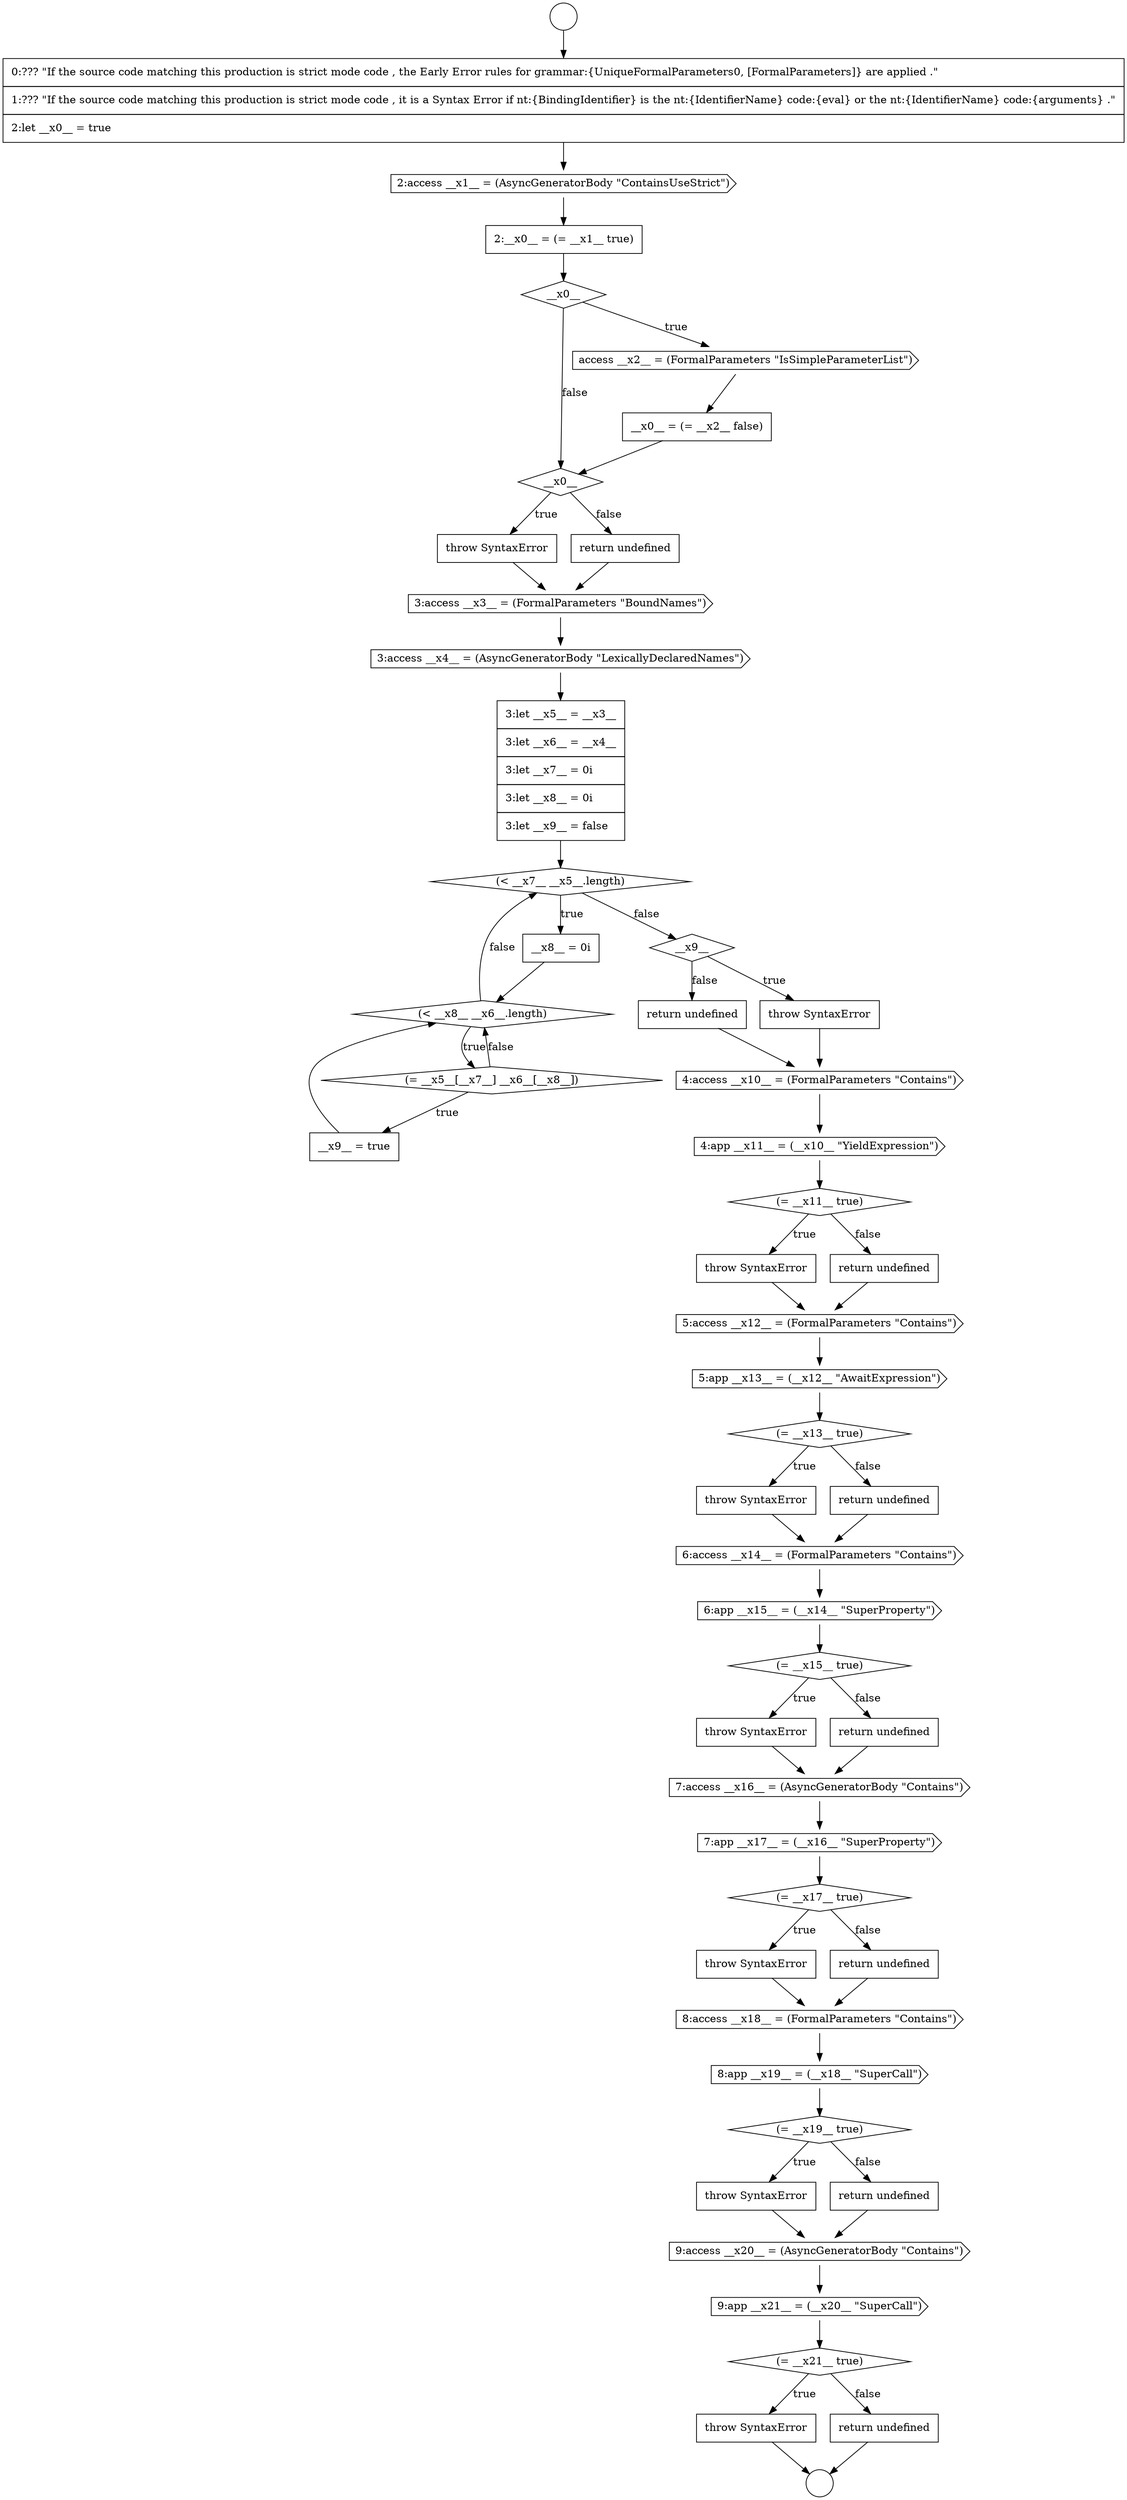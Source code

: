 digraph {
  node19575 [shape=none, margin=0, label=<<font color="black">
    <table border="0" cellborder="1" cellspacing="0" cellpadding="10">
      <tr><td align="left">return undefined</td></tr>
    </table>
  </font>> color="black" fillcolor="white" style=filled]
  node19561 [shape=none, margin=0, label=<<font color="black">
    <table border="0" cellborder="1" cellspacing="0" cellpadding="10">
      <tr><td align="left">__x0__ = (= __x2__ false)</td></tr>
    </table>
  </font>> color="black" fillcolor="white" style=filled]
  node19598 [shape=diamond, label=<<font color="black">(= __x19__ true)</font>> color="black" fillcolor="white" style=filled]
  node19583 [shape=diamond, label=<<font color="black">(= __x13__ true)</font>> color="black" fillcolor="white" style=filled]
  node19599 [shape=none, margin=0, label=<<font color="black">
    <table border="0" cellborder="1" cellspacing="0" cellpadding="10">
      <tr><td align="left">throw SyntaxError</td></tr>
    </table>
  </font>> color="black" fillcolor="white" style=filled]
  node19563 [shape=none, margin=0, label=<<font color="black">
    <table border="0" cellborder="1" cellspacing="0" cellpadding="10">
      <tr><td align="left">throw SyntaxError</td></tr>
    </table>
  </font>> color="black" fillcolor="white" style=filled]
  node19584 [shape=none, margin=0, label=<<font color="black">
    <table border="0" cellborder="1" cellspacing="0" cellpadding="10">
      <tr><td align="left">throw SyntaxError</td></tr>
    </table>
  </font>> color="black" fillcolor="white" style=filled]
  node19569 [shape=none, margin=0, label=<<font color="black">
    <table border="0" cellborder="1" cellspacing="0" cellpadding="10">
      <tr><td align="left">__x8__ = 0i</td></tr>
    </table>
  </font>> color="black" fillcolor="white" style=filled]
  node19592 [shape=cds, label=<<font color="black">7:app __x17__ = (__x16__ &quot;SuperProperty&quot;)</font>> color="black" fillcolor="white" style=filled]
  node19597 [shape=cds, label=<<font color="black">8:app __x19__ = (__x18__ &quot;SuperCall&quot;)</font>> color="black" fillcolor="white" style=filled]
  node19594 [shape=none, margin=0, label=<<font color="black">
    <table border="0" cellborder="1" cellspacing="0" cellpadding="10">
      <tr><td align="left">throw SyntaxError</td></tr>
    </table>
  </font>> color="black" fillcolor="white" style=filled]
  node19572 [shape=none, margin=0, label=<<font color="black">
    <table border="0" cellborder="1" cellspacing="0" cellpadding="10">
      <tr><td align="left">__x9__ = true</td></tr>
    </table>
  </font>> color="black" fillcolor="white" style=filled]
  node19582 [shape=cds, label=<<font color="black">5:app __x13__ = (__x12__ &quot;AwaitExpression&quot;)</font>> color="black" fillcolor="white" style=filled]
  node19565 [shape=cds, label=<<font color="black">3:access __x3__ = (FormalParameters &quot;BoundNames&quot;)</font>> color="black" fillcolor="white" style=filled]
  node19604 [shape=none, margin=0, label=<<font color="black">
    <table border="0" cellborder="1" cellspacing="0" cellpadding="10">
      <tr><td align="left">throw SyntaxError</td></tr>
    </table>
  </font>> color="black" fillcolor="white" style=filled]
  node19578 [shape=diamond, label=<<font color="black">(= __x11__ true)</font>> color="black" fillcolor="white" style=filled]
  node19557 [shape=cds, label=<<font color="black">2:access __x1__ = (AsyncGeneratorBody &quot;ContainsUseStrict&quot;)</font>> color="black" fillcolor="white" style=filled]
  node19589 [shape=none, margin=0, label=<<font color="black">
    <table border="0" cellborder="1" cellspacing="0" cellpadding="10">
      <tr><td align="left">throw SyntaxError</td></tr>
    </table>
  </font>> color="black" fillcolor="white" style=filled]
  node19591 [shape=cds, label=<<font color="black">7:access __x16__ = (AsyncGeneratorBody &quot;Contains&quot;)</font>> color="black" fillcolor="white" style=filled]
  node19585 [shape=none, margin=0, label=<<font color="black">
    <table border="0" cellborder="1" cellspacing="0" cellpadding="10">
      <tr><td align="left">return undefined</td></tr>
    </table>
  </font>> color="black" fillcolor="white" style=filled]
  node19595 [shape=none, margin=0, label=<<font color="black">
    <table border="0" cellborder="1" cellspacing="0" cellpadding="10">
      <tr><td align="left">return undefined</td></tr>
    </table>
  </font>> color="black" fillcolor="white" style=filled]
  node19571 [shape=diamond, label=<<font color="black">(= __x5__[__x7__] __x6__[__x8__])</font>> color="black" fillcolor="white" style=filled]
  node19556 [shape=none, margin=0, label=<<font color="black">
    <table border="0" cellborder="1" cellspacing="0" cellpadding="10">
      <tr><td align="left">0:??? &quot;If the source code matching this production is strict mode code , the Early Error rules for grammar:{UniqueFormalParameters0, [FormalParameters]} are applied .&quot;</td></tr>
      <tr><td align="left">1:??? &quot;If the source code matching this production is strict mode code , it is a Syntax Error if nt:{BindingIdentifier} is the nt:{IdentifierName} code:{eval} or the nt:{IdentifierName} code:{arguments} .&quot;</td></tr>
      <tr><td align="left">2:let __x0__ = true</td></tr>
    </table>
  </font>> color="black" fillcolor="white" style=filled]
  node19566 [shape=cds, label=<<font color="black">3:access __x4__ = (AsyncGeneratorBody &quot;LexicallyDeclaredNames&quot;)</font>> color="black" fillcolor="white" style=filled]
  node19588 [shape=diamond, label=<<font color="black">(= __x15__ true)</font>> color="black" fillcolor="white" style=filled]
  node19603 [shape=diamond, label=<<font color="black">(= __x21__ true)</font>> color="black" fillcolor="white" style=filled]
  node19579 [shape=none, margin=0, label=<<font color="black">
    <table border="0" cellborder="1" cellspacing="0" cellpadding="10">
      <tr><td align="left">throw SyntaxError</td></tr>
    </table>
  </font>> color="black" fillcolor="white" style=filled]
  node19562 [shape=diamond, label=<<font color="black">__x0__</font>> color="black" fillcolor="white" style=filled]
  node19596 [shape=cds, label=<<font color="black">8:access __x18__ = (FormalParameters &quot;Contains&quot;)</font>> color="black" fillcolor="white" style=filled]
  node19570 [shape=diamond, label=<<font color="black">(&lt; __x8__ __x6__.length)</font>> color="black" fillcolor="white" style=filled]
  node19555 [shape=circle label=" " color="black" fillcolor="white" style=filled]
  node19560 [shape=cds, label=<<font color="black">access __x2__ = (FormalParameters &quot;IsSimpleParameterList&quot;)</font>> color="black" fillcolor="white" style=filled]
  node19587 [shape=cds, label=<<font color="black">6:app __x15__ = (__x14__ &quot;SuperProperty&quot;)</font>> color="black" fillcolor="white" style=filled]
  node19602 [shape=cds, label=<<font color="black">9:app __x21__ = (__x20__ &quot;SuperCall&quot;)</font>> color="black" fillcolor="white" style=filled]
  node19580 [shape=none, margin=0, label=<<font color="black">
    <table border="0" cellborder="1" cellspacing="0" cellpadding="10">
      <tr><td align="left">return undefined</td></tr>
    </table>
  </font>> color="black" fillcolor="white" style=filled]
  node19567 [shape=none, margin=0, label=<<font color="black">
    <table border="0" cellborder="1" cellspacing="0" cellpadding="10">
      <tr><td align="left">3:let __x5__ = __x3__</td></tr>
      <tr><td align="left">3:let __x6__ = __x4__</td></tr>
      <tr><td align="left">3:let __x7__ = 0i</td></tr>
      <tr><td align="left">3:let __x8__ = 0i</td></tr>
      <tr><td align="left">3:let __x9__ = false</td></tr>
    </table>
  </font>> color="black" fillcolor="white" style=filled]
  node19574 [shape=none, margin=0, label=<<font color="black">
    <table border="0" cellborder="1" cellspacing="0" cellpadding="10">
      <tr><td align="left">throw SyntaxError</td></tr>
    </table>
  </font>> color="black" fillcolor="white" style=filled]
  node19593 [shape=diamond, label=<<font color="black">(= __x17__ true)</font>> color="black" fillcolor="white" style=filled]
  node19581 [shape=cds, label=<<font color="black">5:access __x12__ = (FormalParameters &quot;Contains&quot;)</font>> color="black" fillcolor="white" style=filled]
  node19554 [shape=circle label=" " color="black" fillcolor="white" style=filled]
  node19576 [shape=cds, label=<<font color="black">4:access __x10__ = (FormalParameters &quot;Contains&quot;)</font>> color="black" fillcolor="white" style=filled]
  node19559 [shape=diamond, label=<<font color="black">__x0__</font>> color="black" fillcolor="white" style=filled]
  node19600 [shape=none, margin=0, label=<<font color="black">
    <table border="0" cellborder="1" cellspacing="0" cellpadding="10">
      <tr><td align="left">return undefined</td></tr>
    </table>
  </font>> color="black" fillcolor="white" style=filled]
  node19590 [shape=none, margin=0, label=<<font color="black">
    <table border="0" cellborder="1" cellspacing="0" cellpadding="10">
      <tr><td align="left">return undefined</td></tr>
    </table>
  </font>> color="black" fillcolor="white" style=filled]
  node19605 [shape=none, margin=0, label=<<font color="black">
    <table border="0" cellborder="1" cellspacing="0" cellpadding="10">
      <tr><td align="left">return undefined</td></tr>
    </table>
  </font>> color="black" fillcolor="white" style=filled]
  node19577 [shape=cds, label=<<font color="black">4:app __x11__ = (__x10__ &quot;YieldExpression&quot;)</font>> color="black" fillcolor="white" style=filled]
  node19564 [shape=none, margin=0, label=<<font color="black">
    <table border="0" cellborder="1" cellspacing="0" cellpadding="10">
      <tr><td align="left">return undefined</td></tr>
    </table>
  </font>> color="black" fillcolor="white" style=filled]
  node19558 [shape=none, margin=0, label=<<font color="black">
    <table border="0" cellborder="1" cellspacing="0" cellpadding="10">
      <tr><td align="left">2:__x0__ = (= __x1__ true)</td></tr>
    </table>
  </font>> color="black" fillcolor="white" style=filled]
  node19586 [shape=cds, label=<<font color="black">6:access __x14__ = (FormalParameters &quot;Contains&quot;)</font>> color="black" fillcolor="white" style=filled]
  node19601 [shape=cds, label=<<font color="black">9:access __x20__ = (AsyncGeneratorBody &quot;Contains&quot;)</font>> color="black" fillcolor="white" style=filled]
  node19573 [shape=diamond, label=<<font color="black">__x9__</font>> color="black" fillcolor="white" style=filled]
  node19568 [shape=diamond, label=<<font color="black">(&lt; __x7__ __x5__.length)</font>> color="black" fillcolor="white" style=filled]
  node19596 -> node19597 [ color="black"]
  node19559 -> node19560 [label=<<font color="black">true</font>> color="black"]
  node19559 -> node19562 [label=<<font color="black">false</font>> color="black"]
  node19594 -> node19596 [ color="black"]
  node19599 -> node19601 [ color="black"]
  node19577 -> node19578 [ color="black"]
  node19560 -> node19561 [ color="black"]
  node19583 -> node19584 [label=<<font color="black">true</font>> color="black"]
  node19583 -> node19585 [label=<<font color="black">false</font>> color="black"]
  node19582 -> node19583 [ color="black"]
  node19584 -> node19586 [ color="black"]
  node19568 -> node19569 [label=<<font color="black">true</font>> color="black"]
  node19568 -> node19573 [label=<<font color="black">false</font>> color="black"]
  node19554 -> node19556 [ color="black"]
  node19557 -> node19558 [ color="black"]
  node19572 -> node19570 [ color="black"]
  node19587 -> node19588 [ color="black"]
  node19595 -> node19596 [ color="black"]
  node19574 -> node19576 [ color="black"]
  node19576 -> node19577 [ color="black"]
  node19598 -> node19599 [label=<<font color="black">true</font>> color="black"]
  node19598 -> node19600 [label=<<font color="black">false</font>> color="black"]
  node19570 -> node19571 [label=<<font color="black">true</font>> color="black"]
  node19570 -> node19568 [label=<<font color="black">false</font>> color="black"]
  node19604 -> node19555 [ color="black"]
  node19556 -> node19557 [ color="black"]
  node19561 -> node19562 [ color="black"]
  node19593 -> node19594 [label=<<font color="black">true</font>> color="black"]
  node19593 -> node19595 [label=<<font color="black">false</font>> color="black"]
  node19603 -> node19604 [label=<<font color="black">true</font>> color="black"]
  node19603 -> node19605 [label=<<font color="black">false</font>> color="black"]
  node19566 -> node19567 [ color="black"]
  node19580 -> node19581 [ color="black"]
  node19565 -> node19566 [ color="black"]
  node19585 -> node19586 [ color="black"]
  node19569 -> node19570 [ color="black"]
  node19578 -> node19579 [label=<<font color="black">true</font>> color="black"]
  node19578 -> node19580 [label=<<font color="black">false</font>> color="black"]
  node19590 -> node19591 [ color="black"]
  node19573 -> node19574 [label=<<font color="black">true</font>> color="black"]
  node19573 -> node19575 [label=<<font color="black">false</font>> color="black"]
  node19564 -> node19565 [ color="black"]
  node19558 -> node19559 [ color="black"]
  node19581 -> node19582 [ color="black"]
  node19586 -> node19587 [ color="black"]
  node19592 -> node19593 [ color="black"]
  node19605 -> node19555 [ color="black"]
  node19562 -> node19563 [label=<<font color="black">true</font>> color="black"]
  node19562 -> node19564 [label=<<font color="black">false</font>> color="black"]
  node19588 -> node19589 [label=<<font color="black">true</font>> color="black"]
  node19588 -> node19590 [label=<<font color="black">false</font>> color="black"]
  node19571 -> node19572 [label=<<font color="black">true</font>> color="black"]
  node19571 -> node19570 [label=<<font color="black">false</font>> color="black"]
  node19600 -> node19601 [ color="black"]
  node19602 -> node19603 [ color="black"]
  node19579 -> node19581 [ color="black"]
  node19575 -> node19576 [ color="black"]
  node19601 -> node19602 [ color="black"]
  node19597 -> node19598 [ color="black"]
  node19567 -> node19568 [ color="black"]
  node19563 -> node19565 [ color="black"]
  node19589 -> node19591 [ color="black"]
  node19591 -> node19592 [ color="black"]
}
